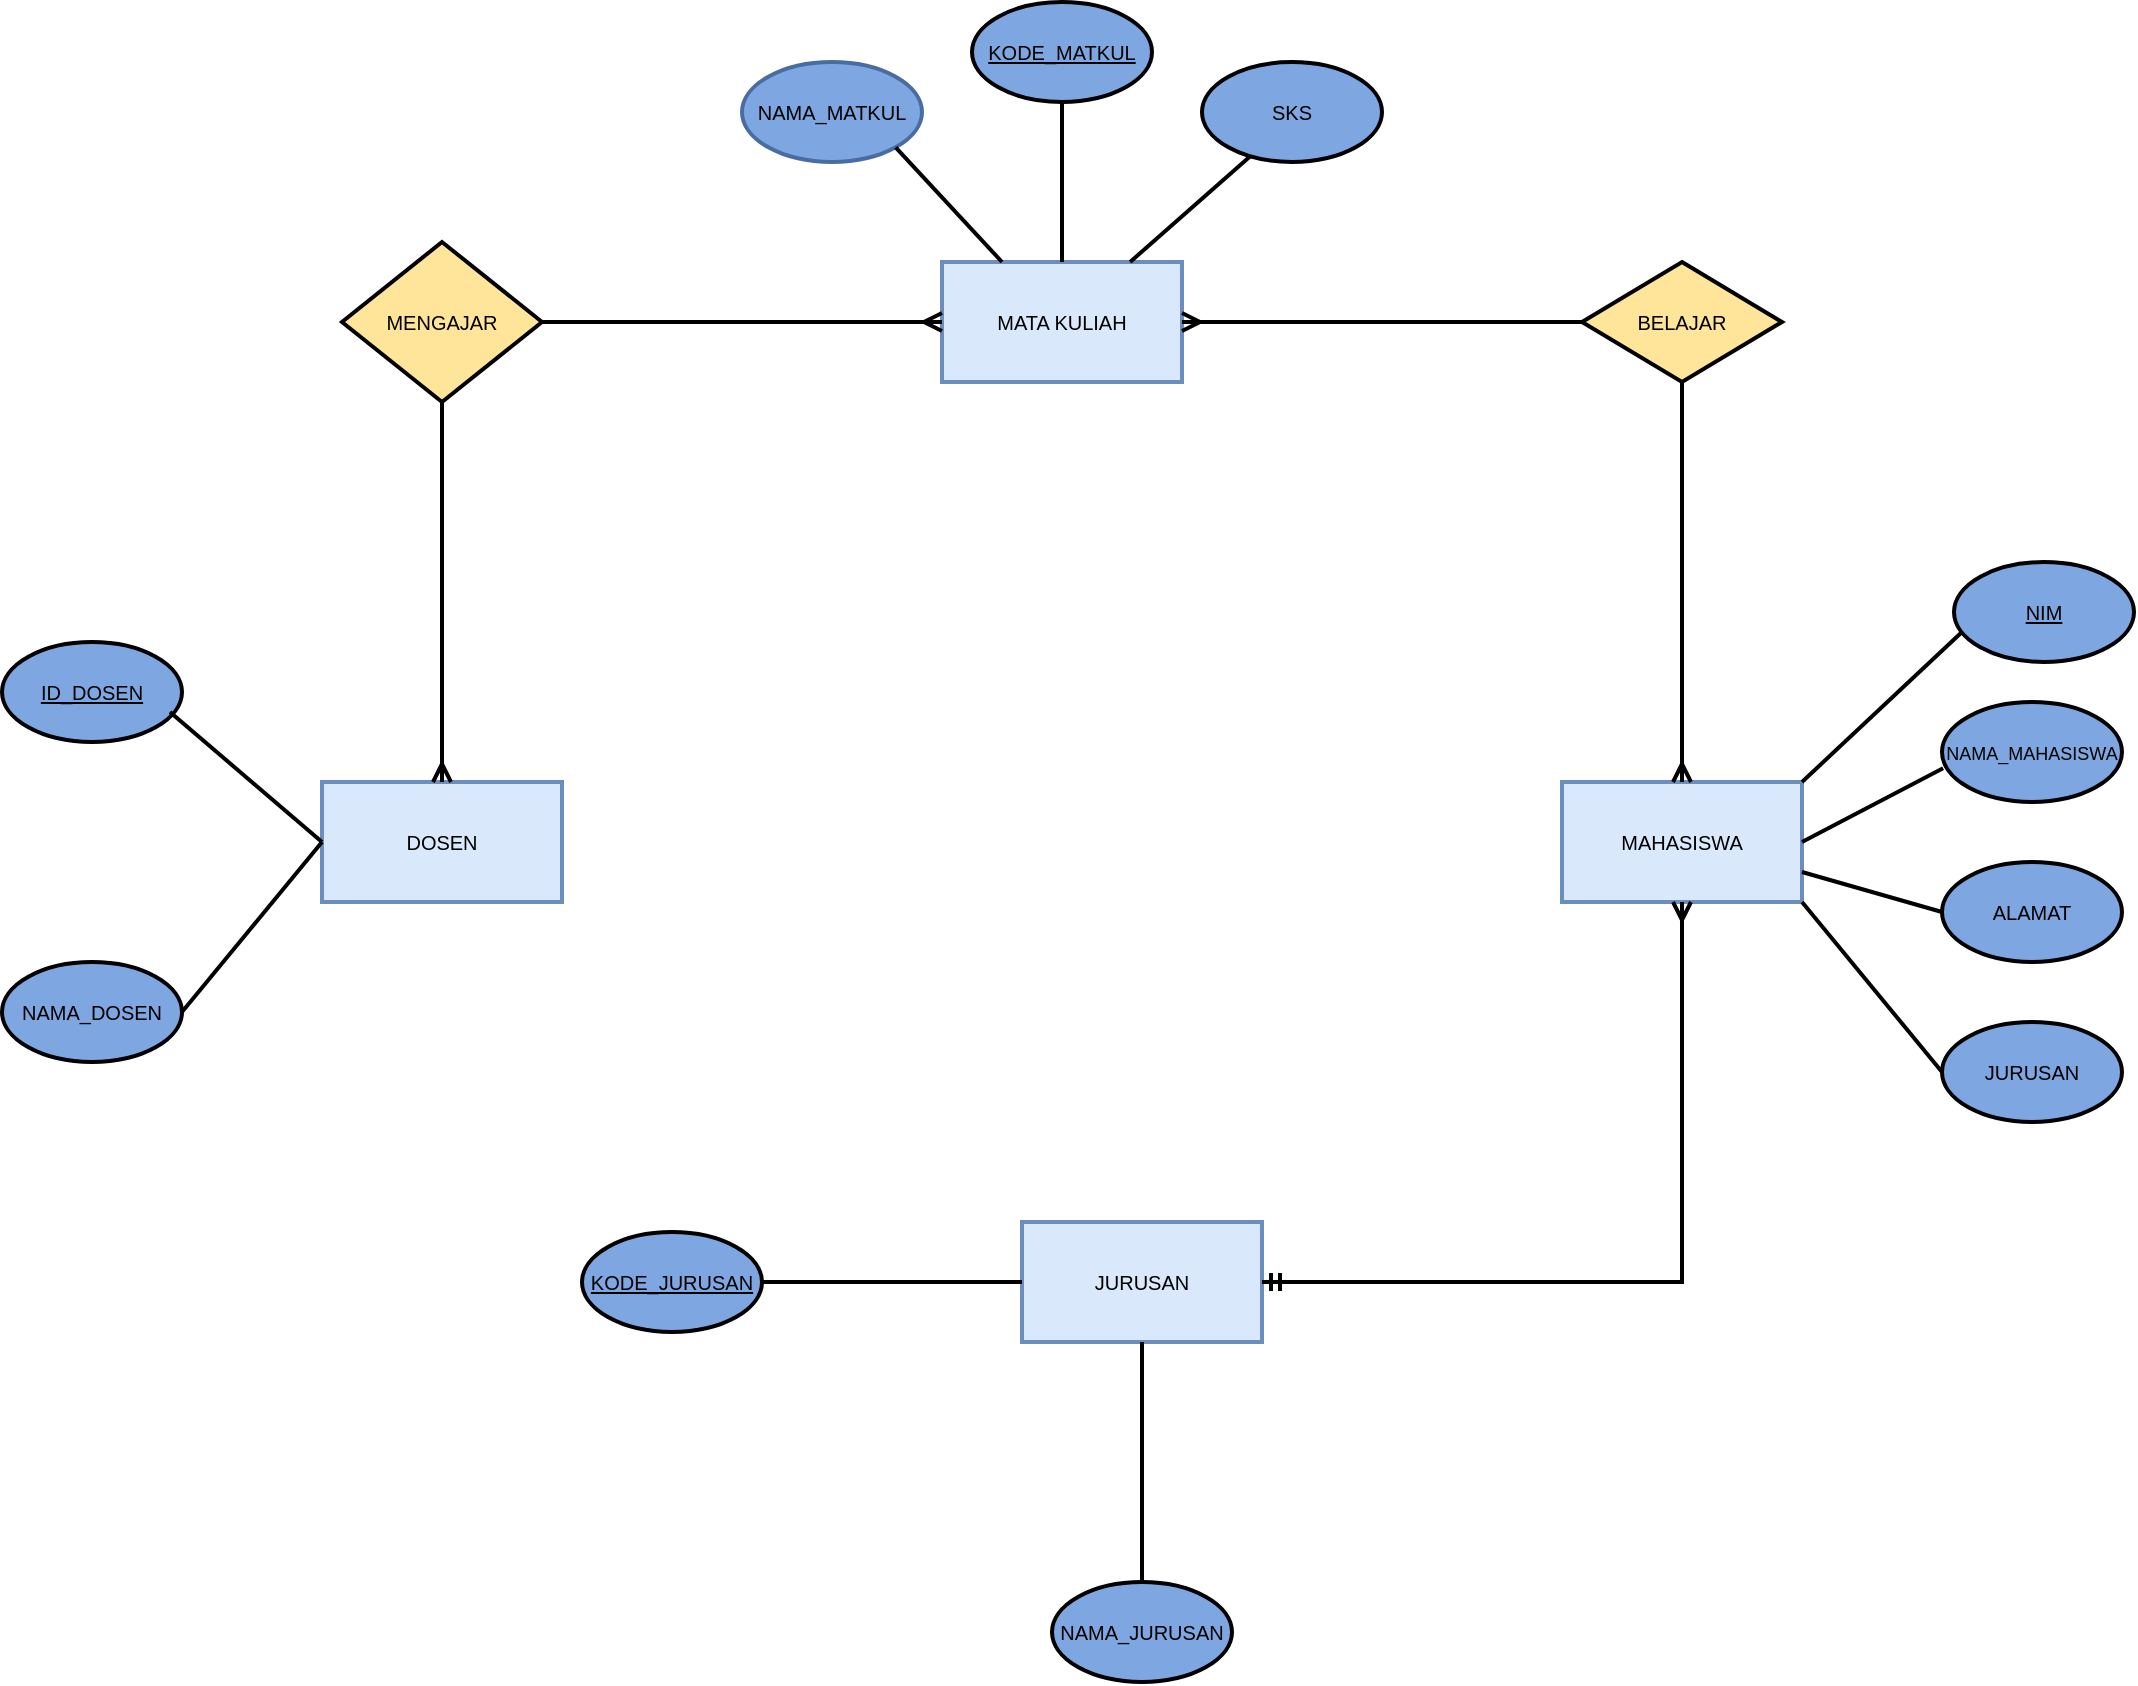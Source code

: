 <mxfile version="26.2.14">
  <diagram name="Page-1" id="lX29djGY2OcjP2mdo0gT">
    <mxGraphModel dx="1994" dy="1678" grid="1" gridSize="10" guides="1" tooltips="1" connect="1" arrows="1" fold="1" page="1" pageScale="1" pageWidth="850" pageHeight="1100" math="0" shadow="0">
      <root>
        <mxCell id="0" />
        <mxCell id="1" parent="0" />
        <mxCell id="1ZNE9gQUcdGhOqX7GyVU-1" value="MATA KULIAH" style="rounded=0;whiteSpace=wrap;html=1;fillColor=#dae8fc;strokeColor=#6c8ebf;strokeWidth=2;fontSize=10;" parent="1" vertex="1">
          <mxGeometry x="340" y="60" width="120" height="60" as="geometry" />
        </mxCell>
        <mxCell id="1ZNE9gQUcdGhOqX7GyVU-2" value="JURUSAN" style="rounded=0;whiteSpace=wrap;html=1;fillColor=#dae8fc;strokeColor=#6c8ebf;strokeWidth=2;fontSize=10;" parent="1" vertex="1">
          <mxGeometry x="380" y="540" width="120" height="60" as="geometry" />
        </mxCell>
        <mxCell id="1ZNE9gQUcdGhOqX7GyVU-3" value="DOSEN" style="rounded=0;whiteSpace=wrap;html=1;fillColor=#dae8fc;strokeColor=#6c8ebf;strokeWidth=2;fontSize=10;" parent="1" vertex="1">
          <mxGeometry x="30" y="320" width="120" height="60" as="geometry" />
        </mxCell>
        <mxCell id="1ZNE9gQUcdGhOqX7GyVU-4" value="MAHASISWA" style="rounded=0;whiteSpace=wrap;html=1;fillColor=#dae8fc;strokeColor=#6c8ebf;strokeWidth=2;fontSize=10;" parent="1" vertex="1">
          <mxGeometry x="650" y="320" width="120" height="60" as="geometry" />
        </mxCell>
        <mxCell id="1ZNE9gQUcdGhOqX7GyVU-6" value="&lt;u&gt;NIM&lt;/u&gt;" style="ellipse;whiteSpace=wrap;html=1;strokeWidth=2;fontSize=10;fillColor=#7EA6E0;" parent="1" vertex="1">
          <mxGeometry x="846" y="210" width="90" height="50" as="geometry" />
        </mxCell>
        <mxCell id="1ZNE9gQUcdGhOqX7GyVU-8" value="&lt;font style=&quot;font-size: 9px;&quot;&gt;NAMA_MAHASISWA&lt;/font&gt;" style="ellipse;whiteSpace=wrap;html=1;strokeWidth=2;fontSize=10;fillColor=#7EA6E0;" parent="1" vertex="1">
          <mxGeometry x="840" y="280" width="90" height="50" as="geometry" />
        </mxCell>
        <mxCell id="1ZNE9gQUcdGhOqX7GyVU-9" value="ALAMAT" style="ellipse;whiteSpace=wrap;html=1;strokeWidth=2;fontSize=10;fillColor=#7EA6E0;" parent="1" vertex="1">
          <mxGeometry x="840" y="360" width="90" height="50" as="geometry" />
        </mxCell>
        <mxCell id="1ZNE9gQUcdGhOqX7GyVU-10" value="JURUSAN" style="ellipse;whiteSpace=wrap;html=1;strokeWidth=2;fontSize=10;fillColor=#7EA6E0;" parent="1" vertex="1">
          <mxGeometry x="840" y="440" width="90" height="50" as="geometry" />
        </mxCell>
        <mxCell id="1ZNE9gQUcdGhOqX7GyVU-11" value="" style="endArrow=none;html=1;rounded=0;exitX=1;exitY=0;exitDx=0;exitDy=0;strokeWidth=2;fontSize=10;" parent="1" source="1ZNE9gQUcdGhOqX7GyVU-4" edge="1">
          <mxGeometry width="50" height="50" relative="1" as="geometry">
            <mxPoint x="780" y="310" as="sourcePoint" />
            <mxPoint x="850" y="245" as="targetPoint" />
          </mxGeometry>
        </mxCell>
        <mxCell id="1ZNE9gQUcdGhOqX7GyVU-12" value="" style="endArrow=none;html=1;rounded=0;entryX=0.006;entryY=0.663;entryDx=0;entryDy=0;entryPerimeter=0;exitX=1;exitY=0.5;exitDx=0;exitDy=0;strokeWidth=2;fontSize=10;" parent="1" source="1ZNE9gQUcdGhOqX7GyVU-4" target="1ZNE9gQUcdGhOqX7GyVU-8" edge="1">
          <mxGeometry width="50" height="50" relative="1" as="geometry">
            <mxPoint x="780" y="460" as="sourcePoint" />
            <mxPoint x="830" y="410" as="targetPoint" />
          </mxGeometry>
        </mxCell>
        <mxCell id="1ZNE9gQUcdGhOqX7GyVU-13" value="" style="endArrow=none;html=1;rounded=0;entryX=0;entryY=0.5;entryDx=0;entryDy=0;exitX=1;exitY=0.75;exitDx=0;exitDy=0;strokeWidth=2;fontSize=10;" parent="1" source="1ZNE9gQUcdGhOqX7GyVU-4" target="1ZNE9gQUcdGhOqX7GyVU-9" edge="1">
          <mxGeometry width="50" height="50" relative="1" as="geometry">
            <mxPoint x="760" y="490" as="sourcePoint" />
            <mxPoint x="810" y="440" as="targetPoint" />
          </mxGeometry>
        </mxCell>
        <mxCell id="1ZNE9gQUcdGhOqX7GyVU-14" value="" style="endArrow=none;html=1;rounded=0;entryX=0;entryY=0.5;entryDx=0;entryDy=0;exitX=1;exitY=1;exitDx=0;exitDy=0;strokeWidth=2;fontSize=10;" parent="1" source="1ZNE9gQUcdGhOqX7GyVU-4" target="1ZNE9gQUcdGhOqX7GyVU-10" edge="1">
          <mxGeometry width="50" height="50" relative="1" as="geometry">
            <mxPoint x="710" y="500" as="sourcePoint" />
            <mxPoint x="760" y="450" as="targetPoint" />
          </mxGeometry>
        </mxCell>
        <mxCell id="1ZNE9gQUcdGhOqX7GyVU-15" value="" style="fontSize=10;html=1;endArrow=ERmany;startArrow=none;rounded=0;exitX=0.5;exitY=0;exitDx=0;exitDy=0;entryX=1;entryY=0.5;entryDx=0;entryDy=0;startFill=0;endFill=0;strokeWidth=2;" parent="1" source="1ZNE9gQUcdGhOqX7GyVU-35" target="1ZNE9gQUcdGhOqX7GyVU-1" edge="1">
          <mxGeometry width="100" height="100" relative="1" as="geometry">
            <mxPoint x="540" y="400" as="sourcePoint" />
            <mxPoint x="630" y="100" as="targetPoint" />
            <Array as="points">
              <mxPoint x="710" y="90" />
            </Array>
          </mxGeometry>
        </mxCell>
        <mxCell id="1ZNE9gQUcdGhOqX7GyVU-16" value="NAMA_MATKUL" style="ellipse;whiteSpace=wrap;html=1;strokeWidth=2;fontSize=10;fillColor=#7EA6E0;strokeColor=light-dark(#4a6da1, #758db1);" parent="1" vertex="1">
          <mxGeometry x="240" y="-40" width="90" height="50" as="geometry" />
        </mxCell>
        <mxCell id="1ZNE9gQUcdGhOqX7GyVU-17" value="&lt;u&gt;KODE_MATKUL&lt;/u&gt;" style="ellipse;whiteSpace=wrap;html=1;strokeWidth=2;fontSize=10;fillColor=#7EA6E0;" parent="1" vertex="1">
          <mxGeometry x="355" y="-70" width="90" height="50" as="geometry" />
        </mxCell>
        <mxCell id="1ZNE9gQUcdGhOqX7GyVU-18" value="SKS" style="ellipse;whiteSpace=wrap;html=1;strokeWidth=2;fontSize=10;fillColor=#7EA6E0;" parent="1" vertex="1">
          <mxGeometry x="470" y="-40" width="90" height="50" as="geometry" />
        </mxCell>
        <mxCell id="1ZNE9gQUcdGhOqX7GyVU-19" value="" style="endArrow=none;html=1;rounded=0;entryX=0.5;entryY=1;entryDx=0;entryDy=0;exitX=0.5;exitY=0;exitDx=0;exitDy=0;strokeWidth=2;fontSize=10;" parent="1" source="1ZNE9gQUcdGhOqX7GyVU-1" target="1ZNE9gQUcdGhOqX7GyVU-17" edge="1">
          <mxGeometry width="50" height="50" relative="1" as="geometry">
            <mxPoint x="440" y="170" as="sourcePoint" />
            <mxPoint x="490" y="120" as="targetPoint" />
          </mxGeometry>
        </mxCell>
        <mxCell id="1ZNE9gQUcdGhOqX7GyVU-20" value="" style="endArrow=none;html=1;rounded=0;entryX=1;entryY=1;entryDx=0;entryDy=0;exitX=0.25;exitY=0;exitDx=0;exitDy=0;strokeWidth=2;fontSize=10;" parent="1" source="1ZNE9gQUcdGhOqX7GyVU-1" target="1ZNE9gQUcdGhOqX7GyVU-16" edge="1">
          <mxGeometry width="50" height="50" relative="1" as="geometry">
            <mxPoint x="250" y="110" as="sourcePoint" />
            <mxPoint x="300" y="60" as="targetPoint" />
          </mxGeometry>
        </mxCell>
        <mxCell id="1ZNE9gQUcdGhOqX7GyVU-21" value="" style="endArrow=none;html=1;rounded=0;entryX=0.265;entryY=0.947;entryDx=0;entryDy=0;entryPerimeter=0;strokeWidth=2;fontSize=10;" parent="1" source="1ZNE9gQUcdGhOqX7GyVU-1" target="1ZNE9gQUcdGhOqX7GyVU-18" edge="1">
          <mxGeometry width="50" height="50" relative="1" as="geometry">
            <mxPoint x="440" y="170" as="sourcePoint" />
            <mxPoint x="490" y="10" as="targetPoint" />
          </mxGeometry>
        </mxCell>
        <mxCell id="1ZNE9gQUcdGhOqX7GyVU-23" value="" style="fontSize=10;html=1;endArrow=ERmany;startArrow=ERmany;rounded=0;entryX=0;entryY=0.5;entryDx=0;entryDy=0;exitX=0.5;exitY=0;exitDx=0;exitDy=0;strokeWidth=2;" parent="1" source="1ZNE9gQUcdGhOqX7GyVU-3" target="1ZNE9gQUcdGhOqX7GyVU-1" edge="1">
          <mxGeometry width="100" height="100" relative="1" as="geometry">
            <mxPoint x="130" y="240" as="sourcePoint" />
            <mxPoint x="230" y="140" as="targetPoint" />
            <Array as="points">
              <mxPoint x="90" y="90" />
            </Array>
          </mxGeometry>
        </mxCell>
        <mxCell id="1ZNE9gQUcdGhOqX7GyVU-24" value="" style="fontSize=10;html=1;endArrow=ERmandOne;rounded=0;exitX=0.5;exitY=1;exitDx=0;exitDy=0;entryX=1;entryY=0.5;entryDx=0;entryDy=0;strokeWidth=2;startArrow=ERmany;startFill=0;" parent="1" source="1ZNE9gQUcdGhOqX7GyVU-4" target="1ZNE9gQUcdGhOqX7GyVU-2" edge="1">
          <mxGeometry width="100" height="100" relative="1" as="geometry">
            <mxPoint x="650" y="520" as="sourcePoint" />
            <mxPoint x="600" y="550" as="targetPoint" />
            <Array as="points">
              <mxPoint x="710" y="570" />
            </Array>
          </mxGeometry>
        </mxCell>
        <mxCell id="1ZNE9gQUcdGhOqX7GyVU-25" value="&lt;u&gt;ID_DOSEN&lt;/u&gt;" style="ellipse;whiteSpace=wrap;html=1;strokeWidth=2;fontSize=10;fillColor=#7EA6E0;" parent="1" vertex="1">
          <mxGeometry x="-130" y="250" width="90" height="50" as="geometry" />
        </mxCell>
        <mxCell id="1ZNE9gQUcdGhOqX7GyVU-26" value="NAMA_DOSEN" style="ellipse;whiteSpace=wrap;html=1;strokeWidth=2;fontSize=10;fillColor=#7EA6E0;" parent="1" vertex="1">
          <mxGeometry x="-130" y="410" width="90" height="50" as="geometry" />
        </mxCell>
        <mxCell id="1ZNE9gQUcdGhOqX7GyVU-28" value="" style="endArrow=none;html=1;rounded=0;entryX=0;entryY=0.5;entryDx=0;entryDy=0;exitX=0.933;exitY=0.7;exitDx=0;exitDy=0;exitPerimeter=0;strokeWidth=2;fontSize=10;" parent="1" source="1ZNE9gQUcdGhOqX7GyVU-25" target="1ZNE9gQUcdGhOqX7GyVU-3" edge="1">
          <mxGeometry width="50" height="50" relative="1" as="geometry">
            <mxPoint x="-70" y="360" as="sourcePoint" />
            <mxPoint x="-20" y="310" as="targetPoint" />
          </mxGeometry>
        </mxCell>
        <mxCell id="1ZNE9gQUcdGhOqX7GyVU-29" value="" style="endArrow=none;html=1;rounded=0;entryX=0;entryY=0.5;entryDx=0;entryDy=0;exitX=1;exitY=0.5;exitDx=0;exitDy=0;strokeWidth=2;fontSize=10;" parent="1" source="1ZNE9gQUcdGhOqX7GyVU-26" target="1ZNE9gQUcdGhOqX7GyVU-3" edge="1">
          <mxGeometry width="50" height="50" relative="1" as="geometry">
            <mxPoint x="-70" y="420" as="sourcePoint" />
            <mxPoint x="-20" y="370" as="targetPoint" />
          </mxGeometry>
        </mxCell>
        <mxCell id="1ZNE9gQUcdGhOqX7GyVU-30" value="NAMA_JURUSAN" style="ellipse;whiteSpace=wrap;html=1;strokeWidth=2;fontSize=10;fillColor=#7EA6E0;" parent="1" vertex="1">
          <mxGeometry x="395" y="720" width="90" height="50" as="geometry" />
        </mxCell>
        <mxCell id="1ZNE9gQUcdGhOqX7GyVU-32" value="" style="endArrow=none;html=1;rounded=0;entryX=0.5;entryY=1;entryDx=0;entryDy=0;exitX=0.5;exitY=0;exitDx=0;exitDy=0;strokeWidth=2;fontSize=10;" parent="1" source="1ZNE9gQUcdGhOqX7GyVU-30" target="1ZNE9gQUcdGhOqX7GyVU-2" edge="1">
          <mxGeometry width="50" height="50" relative="1" as="geometry">
            <mxPoint x="425" y="700" as="sourcePoint" />
            <mxPoint x="475" y="650" as="targetPoint" />
          </mxGeometry>
        </mxCell>
        <mxCell id="1ZNE9gQUcdGhOqX7GyVU-36" value="" style="fontSize=10;html=1;endArrow=none;startArrow=ERmany;rounded=0;exitX=0.5;exitY=0;exitDx=0;exitDy=0;entryX=0.5;entryY=1;entryDx=0;entryDy=0;startFill=0;strokeWidth=2;" parent="1" source="1ZNE9gQUcdGhOqX7GyVU-4" target="1ZNE9gQUcdGhOqX7GyVU-35" edge="1">
          <mxGeometry width="100" height="100" relative="1" as="geometry">
            <mxPoint x="710" y="320" as="sourcePoint" />
            <mxPoint x="460" y="90" as="targetPoint" />
            <Array as="points" />
          </mxGeometry>
        </mxCell>
        <mxCell id="1ZNE9gQUcdGhOqX7GyVU-35" value="BELAJAR" style="rhombus;whiteSpace=wrap;html=1;strokeWidth=2;fontSize=10;fillColor=#FFE599;" parent="1" vertex="1">
          <mxGeometry x="660" y="60" width="100" height="60" as="geometry" />
        </mxCell>
        <mxCell id="qOHgvu-pgDgK3GkTXf5y-4" style="edgeStyle=orthogonalEdgeStyle;rounded=0;orthogonalLoop=1;jettySize=auto;html=1;exitX=1;exitY=0.5;exitDx=0;exitDy=0;endArrow=none;startFill=0;strokeWidth=2;fontSize=10;" parent="1" source="qOHgvu-pgDgK3GkTXf5y-3" target="1ZNE9gQUcdGhOqX7GyVU-2" edge="1">
          <mxGeometry relative="1" as="geometry" />
        </mxCell>
        <mxCell id="qOHgvu-pgDgK3GkTXf5y-3" value="&lt;u&gt;KODE_JURUSAN&lt;/u&gt;" style="ellipse;whiteSpace=wrap;html=1;strokeWidth=2;fontSize=10;fillColor=#7EA6E0;" parent="1" vertex="1">
          <mxGeometry x="160" y="545" width="90" height="50" as="geometry" />
        </mxCell>
        <mxCell id="qOHgvu-pgDgK3GkTXf5y-11" value="MENGAJAR" style="rhombus;whiteSpace=wrap;html=1;strokeWidth=2;fontSize=10;fillColor=#FFE599;" parent="1" vertex="1">
          <mxGeometry x="40" y="50" width="100" height="80" as="geometry" />
        </mxCell>
      </root>
    </mxGraphModel>
  </diagram>
</mxfile>
